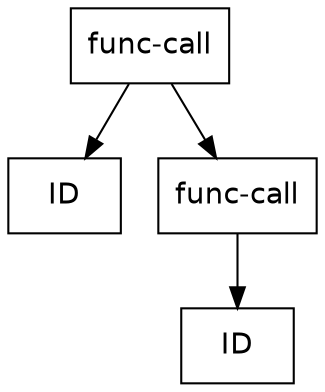 digraph d{
node [fontname="Helvetica",shape=box];
n0 [label=<func-call>];
n1 [label=<ID>];
n2 [label=<func-call>];
n3 [label=<ID>];
n0 -> n1;
n0 -> n2;
n2 -> n3;
}